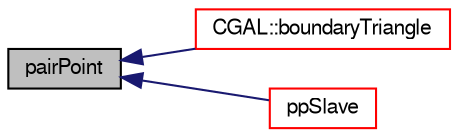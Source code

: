 digraph "pairPoint"
{
  bgcolor="transparent";
  edge [fontname="FreeSans",fontsize="10",labelfontname="FreeSans",labelfontsize="10"];
  node [fontname="FreeSans",fontsize="10",shape=record];
  rankdir="LR";
  Node213 [label="pairPoint",height=0.2,width=0.4,color="black", fillcolor="grey75", style="filled", fontcolor="black"];
  Node213 -> Node214 [dir="back",color="midnightblue",fontsize="10",style="solid",fontname="FreeSans"];
  Node214 [label="CGAL::boundaryTriangle",height=0.2,width=0.4,color="red",URL="$a21190.html#ab6a607d8da3ef4df5e8f9b6e91c13256"];
  Node213 -> Node216 [dir="back",color="midnightblue",fontsize="10",style="solid",fontname="FreeSans"];
  Node216 [label="ppSlave",height=0.2,width=0.4,color="red",URL="$a31474.html#a35b591d1d3910ed85fd53ef389629001",tooltip="Slave of a pointPair is the highest numbered one. "];
}
